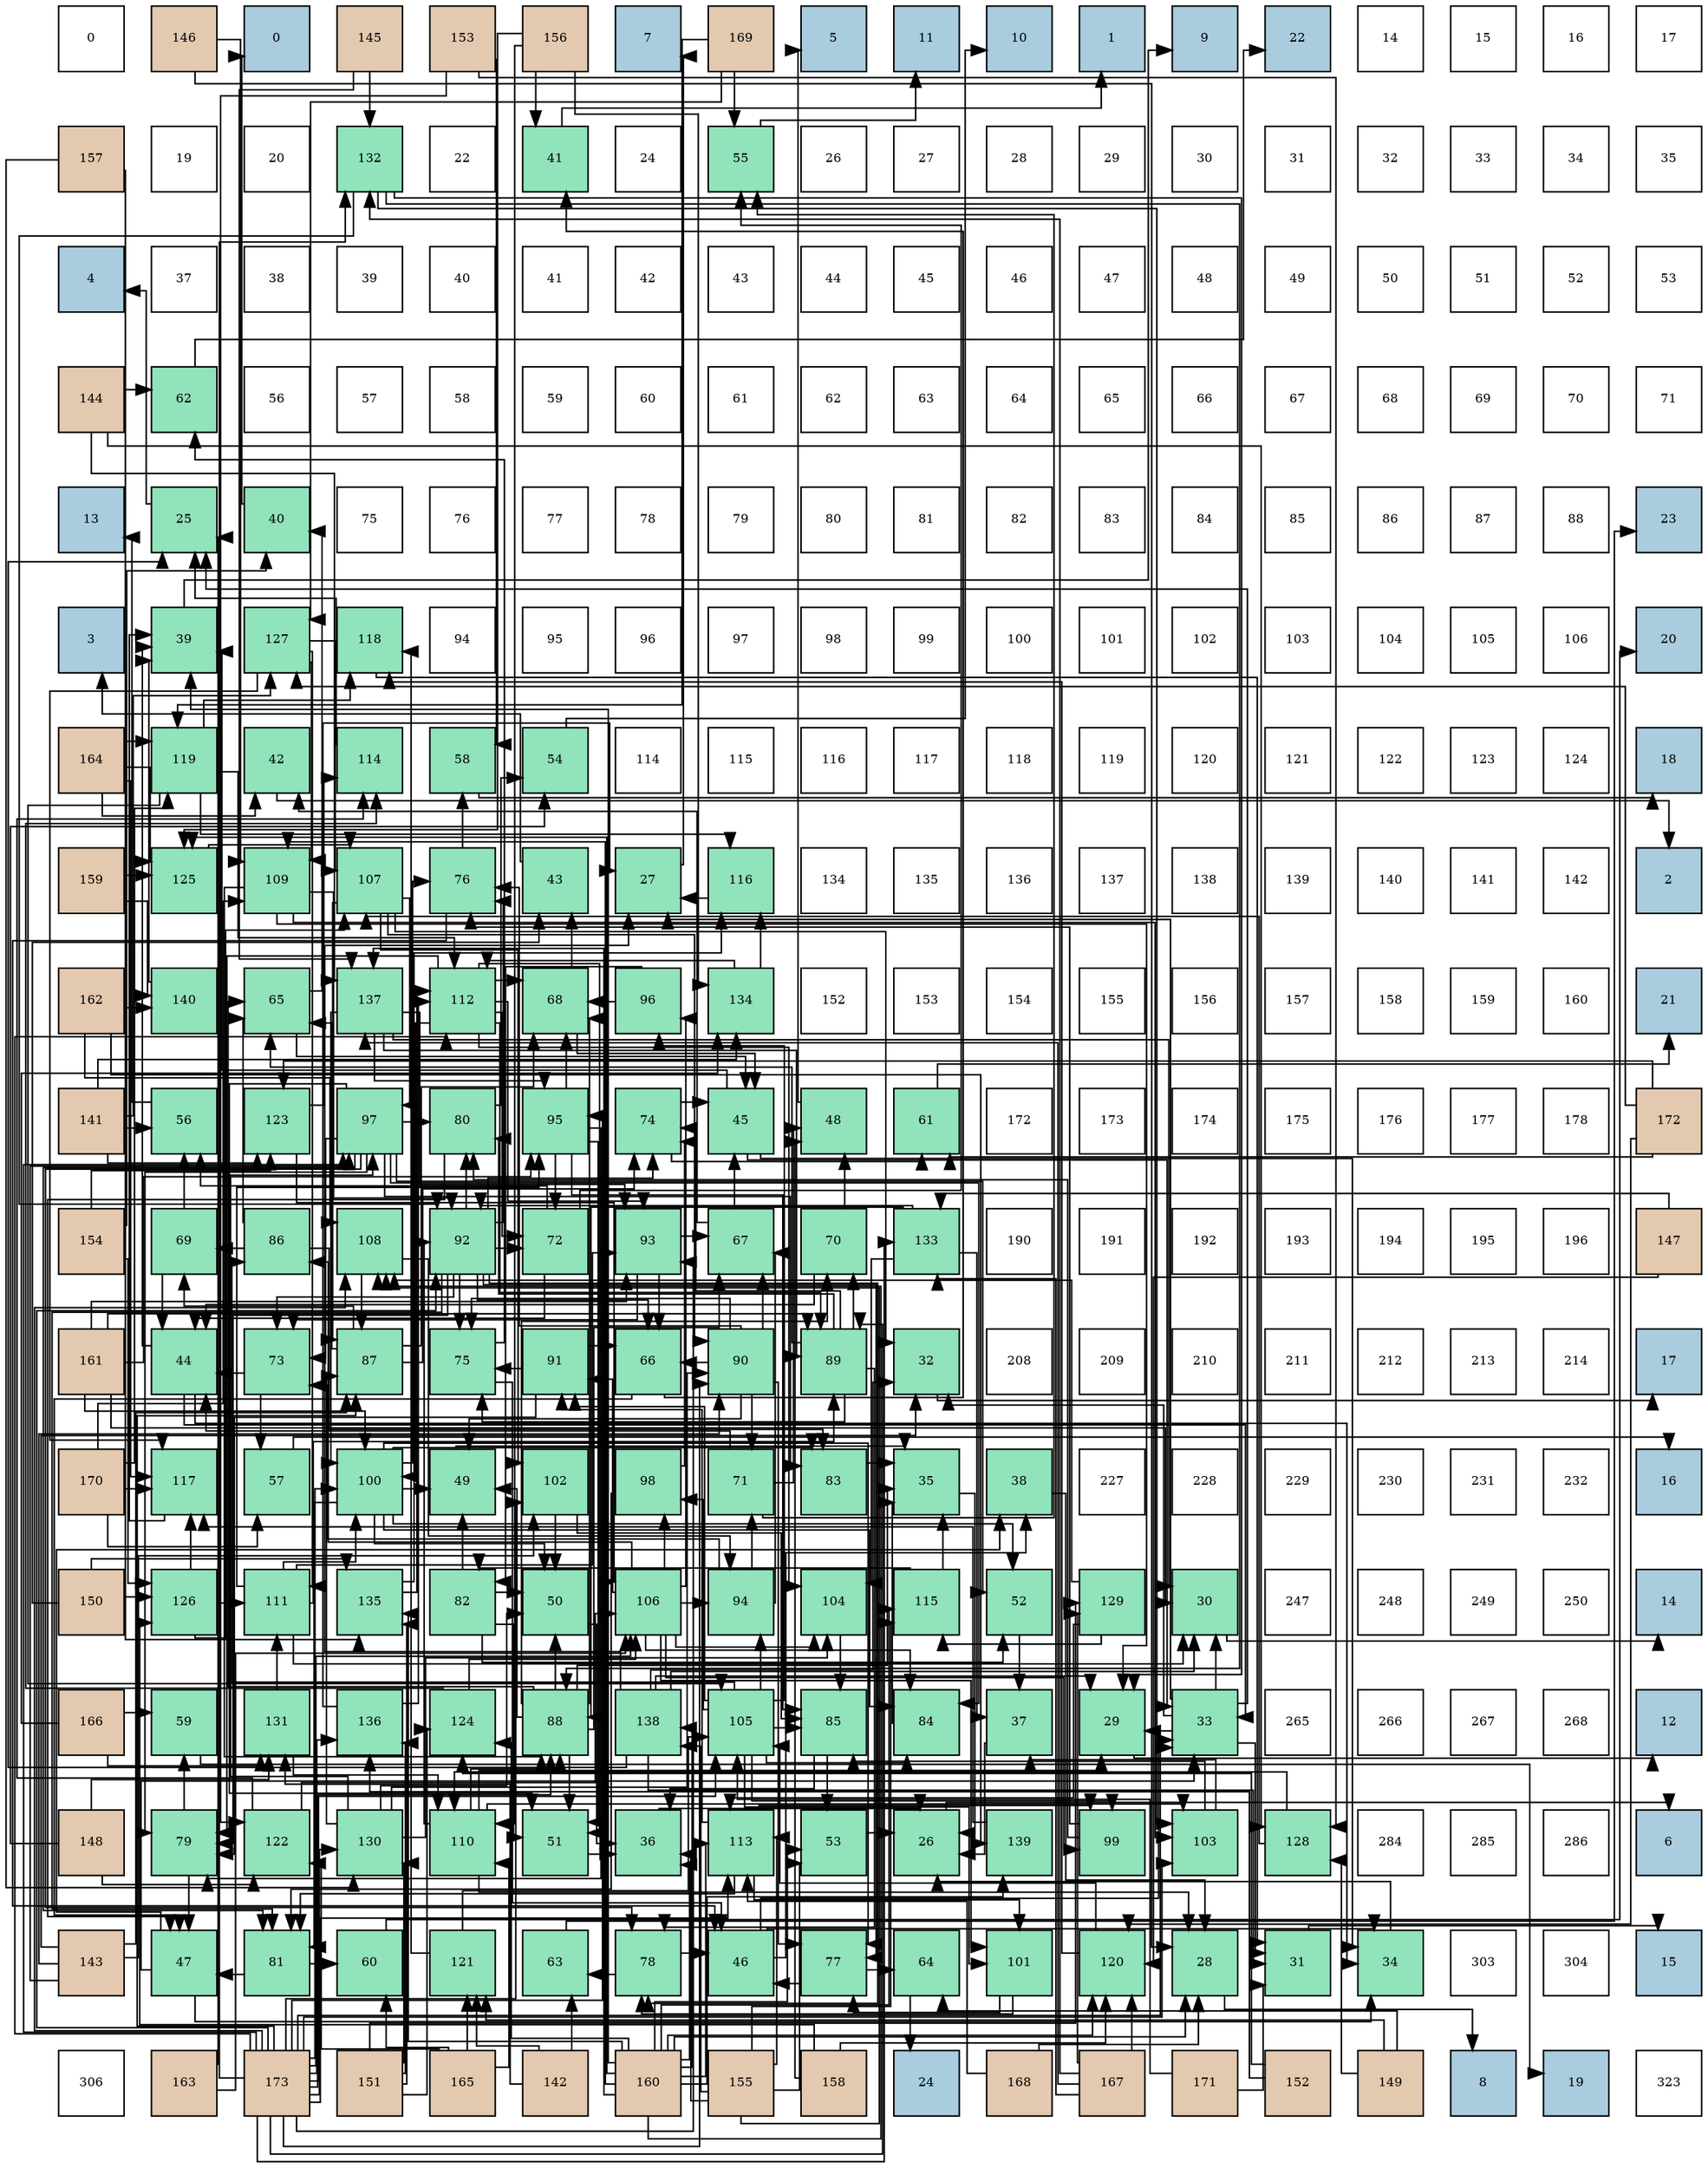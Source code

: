 digraph layout{
 rankdir=TB;
 splines=ortho;
 node [style=filled shape=square fixedsize=true width=0.6];
0[label="0", fontsize=8, fillcolor="#ffffff"];
1[label="146", fontsize=8, fillcolor="#e3c9af"];
2[label="0", fontsize=8, fillcolor="#a9ccde"];
3[label="145", fontsize=8, fillcolor="#e3c9af"];
4[label="153", fontsize=8, fillcolor="#e3c9af"];
5[label="156", fontsize=8, fillcolor="#e3c9af"];
6[label="7", fontsize=8, fillcolor="#a9ccde"];
7[label="169", fontsize=8, fillcolor="#e3c9af"];
8[label="5", fontsize=8, fillcolor="#a9ccde"];
9[label="11", fontsize=8, fillcolor="#a9ccde"];
10[label="10", fontsize=8, fillcolor="#a9ccde"];
11[label="1", fontsize=8, fillcolor="#a9ccde"];
12[label="9", fontsize=8, fillcolor="#a9ccde"];
13[label="22", fontsize=8, fillcolor="#a9ccde"];
14[label="14", fontsize=8, fillcolor="#ffffff"];
15[label="15", fontsize=8, fillcolor="#ffffff"];
16[label="16", fontsize=8, fillcolor="#ffffff"];
17[label="17", fontsize=8, fillcolor="#ffffff"];
18[label="157", fontsize=8, fillcolor="#e3c9af"];
19[label="19", fontsize=8, fillcolor="#ffffff"];
20[label="20", fontsize=8, fillcolor="#ffffff"];
21[label="132", fontsize=8, fillcolor="#91e3bb"];
22[label="22", fontsize=8, fillcolor="#ffffff"];
23[label="41", fontsize=8, fillcolor="#91e3bb"];
24[label="24", fontsize=8, fillcolor="#ffffff"];
25[label="55", fontsize=8, fillcolor="#91e3bb"];
26[label="26", fontsize=8, fillcolor="#ffffff"];
27[label="27", fontsize=8, fillcolor="#ffffff"];
28[label="28", fontsize=8, fillcolor="#ffffff"];
29[label="29", fontsize=8, fillcolor="#ffffff"];
30[label="30", fontsize=8, fillcolor="#ffffff"];
31[label="31", fontsize=8, fillcolor="#ffffff"];
32[label="32", fontsize=8, fillcolor="#ffffff"];
33[label="33", fontsize=8, fillcolor="#ffffff"];
34[label="34", fontsize=8, fillcolor="#ffffff"];
35[label="35", fontsize=8, fillcolor="#ffffff"];
36[label="4", fontsize=8, fillcolor="#a9ccde"];
37[label="37", fontsize=8, fillcolor="#ffffff"];
38[label="38", fontsize=8, fillcolor="#ffffff"];
39[label="39", fontsize=8, fillcolor="#ffffff"];
40[label="40", fontsize=8, fillcolor="#ffffff"];
41[label="41", fontsize=8, fillcolor="#ffffff"];
42[label="42", fontsize=8, fillcolor="#ffffff"];
43[label="43", fontsize=8, fillcolor="#ffffff"];
44[label="44", fontsize=8, fillcolor="#ffffff"];
45[label="45", fontsize=8, fillcolor="#ffffff"];
46[label="46", fontsize=8, fillcolor="#ffffff"];
47[label="47", fontsize=8, fillcolor="#ffffff"];
48[label="48", fontsize=8, fillcolor="#ffffff"];
49[label="49", fontsize=8, fillcolor="#ffffff"];
50[label="50", fontsize=8, fillcolor="#ffffff"];
51[label="51", fontsize=8, fillcolor="#ffffff"];
52[label="52", fontsize=8, fillcolor="#ffffff"];
53[label="53", fontsize=8, fillcolor="#ffffff"];
54[label="144", fontsize=8, fillcolor="#e3c9af"];
55[label="62", fontsize=8, fillcolor="#91e3bb"];
56[label="56", fontsize=8, fillcolor="#ffffff"];
57[label="57", fontsize=8, fillcolor="#ffffff"];
58[label="58", fontsize=8, fillcolor="#ffffff"];
59[label="59", fontsize=8, fillcolor="#ffffff"];
60[label="60", fontsize=8, fillcolor="#ffffff"];
61[label="61", fontsize=8, fillcolor="#ffffff"];
62[label="62", fontsize=8, fillcolor="#ffffff"];
63[label="63", fontsize=8, fillcolor="#ffffff"];
64[label="64", fontsize=8, fillcolor="#ffffff"];
65[label="65", fontsize=8, fillcolor="#ffffff"];
66[label="66", fontsize=8, fillcolor="#ffffff"];
67[label="67", fontsize=8, fillcolor="#ffffff"];
68[label="68", fontsize=8, fillcolor="#ffffff"];
69[label="69", fontsize=8, fillcolor="#ffffff"];
70[label="70", fontsize=8, fillcolor="#ffffff"];
71[label="71", fontsize=8, fillcolor="#ffffff"];
72[label="13", fontsize=8, fillcolor="#a9ccde"];
73[label="25", fontsize=8, fillcolor="#91e3bb"];
74[label="40", fontsize=8, fillcolor="#91e3bb"];
75[label="75", fontsize=8, fillcolor="#ffffff"];
76[label="76", fontsize=8, fillcolor="#ffffff"];
77[label="77", fontsize=8, fillcolor="#ffffff"];
78[label="78", fontsize=8, fillcolor="#ffffff"];
79[label="79", fontsize=8, fillcolor="#ffffff"];
80[label="80", fontsize=8, fillcolor="#ffffff"];
81[label="81", fontsize=8, fillcolor="#ffffff"];
82[label="82", fontsize=8, fillcolor="#ffffff"];
83[label="83", fontsize=8, fillcolor="#ffffff"];
84[label="84", fontsize=8, fillcolor="#ffffff"];
85[label="85", fontsize=8, fillcolor="#ffffff"];
86[label="86", fontsize=8, fillcolor="#ffffff"];
87[label="87", fontsize=8, fillcolor="#ffffff"];
88[label="88", fontsize=8, fillcolor="#ffffff"];
89[label="23", fontsize=8, fillcolor="#a9ccde"];
90[label="3", fontsize=8, fillcolor="#a9ccde"];
91[label="39", fontsize=8, fillcolor="#91e3bb"];
92[label="127", fontsize=8, fillcolor="#91e3bb"];
93[label="118", fontsize=8, fillcolor="#91e3bb"];
94[label="94", fontsize=8, fillcolor="#ffffff"];
95[label="95", fontsize=8, fillcolor="#ffffff"];
96[label="96", fontsize=8, fillcolor="#ffffff"];
97[label="97", fontsize=8, fillcolor="#ffffff"];
98[label="98", fontsize=8, fillcolor="#ffffff"];
99[label="99", fontsize=8, fillcolor="#ffffff"];
100[label="100", fontsize=8, fillcolor="#ffffff"];
101[label="101", fontsize=8, fillcolor="#ffffff"];
102[label="102", fontsize=8, fillcolor="#ffffff"];
103[label="103", fontsize=8, fillcolor="#ffffff"];
104[label="104", fontsize=8, fillcolor="#ffffff"];
105[label="105", fontsize=8, fillcolor="#ffffff"];
106[label="106", fontsize=8, fillcolor="#ffffff"];
107[label="20", fontsize=8, fillcolor="#a9ccde"];
108[label="164", fontsize=8, fillcolor="#e3c9af"];
109[label="119", fontsize=8, fillcolor="#91e3bb"];
110[label="42", fontsize=8, fillcolor="#91e3bb"];
111[label="114", fontsize=8, fillcolor="#91e3bb"];
112[label="58", fontsize=8, fillcolor="#91e3bb"];
113[label="54", fontsize=8, fillcolor="#91e3bb"];
114[label="114", fontsize=8, fillcolor="#ffffff"];
115[label="115", fontsize=8, fillcolor="#ffffff"];
116[label="116", fontsize=8, fillcolor="#ffffff"];
117[label="117", fontsize=8, fillcolor="#ffffff"];
118[label="118", fontsize=8, fillcolor="#ffffff"];
119[label="119", fontsize=8, fillcolor="#ffffff"];
120[label="120", fontsize=8, fillcolor="#ffffff"];
121[label="121", fontsize=8, fillcolor="#ffffff"];
122[label="122", fontsize=8, fillcolor="#ffffff"];
123[label="123", fontsize=8, fillcolor="#ffffff"];
124[label="124", fontsize=8, fillcolor="#ffffff"];
125[label="18", fontsize=8, fillcolor="#a9ccde"];
126[label="159", fontsize=8, fillcolor="#e3c9af"];
127[label="125", fontsize=8, fillcolor="#91e3bb"];
128[label="109", fontsize=8, fillcolor="#91e3bb"];
129[label="107", fontsize=8, fillcolor="#91e3bb"];
130[label="76", fontsize=8, fillcolor="#91e3bb"];
131[label="43", fontsize=8, fillcolor="#91e3bb"];
132[label="27", fontsize=8, fillcolor="#91e3bb"];
133[label="116", fontsize=8, fillcolor="#91e3bb"];
134[label="134", fontsize=8, fillcolor="#ffffff"];
135[label="135", fontsize=8, fillcolor="#ffffff"];
136[label="136", fontsize=8, fillcolor="#ffffff"];
137[label="137", fontsize=8, fillcolor="#ffffff"];
138[label="138", fontsize=8, fillcolor="#ffffff"];
139[label="139", fontsize=8, fillcolor="#ffffff"];
140[label="140", fontsize=8, fillcolor="#ffffff"];
141[label="141", fontsize=8, fillcolor="#ffffff"];
142[label="142", fontsize=8, fillcolor="#ffffff"];
143[label="2", fontsize=8, fillcolor="#a9ccde"];
144[label="162", fontsize=8, fillcolor="#e3c9af"];
145[label="140", fontsize=8, fillcolor="#91e3bb"];
146[label="65", fontsize=8, fillcolor="#91e3bb"];
147[label="137", fontsize=8, fillcolor="#91e3bb"];
148[label="112", fontsize=8, fillcolor="#91e3bb"];
149[label="68", fontsize=8, fillcolor="#91e3bb"];
150[label="96", fontsize=8, fillcolor="#91e3bb"];
151[label="134", fontsize=8, fillcolor="#91e3bb"];
152[label="152", fontsize=8, fillcolor="#ffffff"];
153[label="153", fontsize=8, fillcolor="#ffffff"];
154[label="154", fontsize=8, fillcolor="#ffffff"];
155[label="155", fontsize=8, fillcolor="#ffffff"];
156[label="156", fontsize=8, fillcolor="#ffffff"];
157[label="157", fontsize=8, fillcolor="#ffffff"];
158[label="158", fontsize=8, fillcolor="#ffffff"];
159[label="159", fontsize=8, fillcolor="#ffffff"];
160[label="160", fontsize=8, fillcolor="#ffffff"];
161[label="21", fontsize=8, fillcolor="#a9ccde"];
162[label="141", fontsize=8, fillcolor="#e3c9af"];
163[label="56", fontsize=8, fillcolor="#91e3bb"];
164[label="123", fontsize=8, fillcolor="#91e3bb"];
165[label="97", fontsize=8, fillcolor="#91e3bb"];
166[label="80", fontsize=8, fillcolor="#91e3bb"];
167[label="95", fontsize=8, fillcolor="#91e3bb"];
168[label="74", fontsize=8, fillcolor="#91e3bb"];
169[label="45", fontsize=8, fillcolor="#91e3bb"];
170[label="48", fontsize=8, fillcolor="#91e3bb"];
171[label="61", fontsize=8, fillcolor="#91e3bb"];
172[label="172", fontsize=8, fillcolor="#ffffff"];
173[label="173", fontsize=8, fillcolor="#ffffff"];
174[label="174", fontsize=8, fillcolor="#ffffff"];
175[label="175", fontsize=8, fillcolor="#ffffff"];
176[label="176", fontsize=8, fillcolor="#ffffff"];
177[label="177", fontsize=8, fillcolor="#ffffff"];
178[label="178", fontsize=8, fillcolor="#ffffff"];
179[label="172", fontsize=8, fillcolor="#e3c9af"];
180[label="154", fontsize=8, fillcolor="#e3c9af"];
181[label="69", fontsize=8, fillcolor="#91e3bb"];
182[label="86", fontsize=8, fillcolor="#91e3bb"];
183[label="108", fontsize=8, fillcolor="#91e3bb"];
184[label="92", fontsize=8, fillcolor="#91e3bb"];
185[label="72", fontsize=8, fillcolor="#91e3bb"];
186[label="93", fontsize=8, fillcolor="#91e3bb"];
187[label="67", fontsize=8, fillcolor="#91e3bb"];
188[label="70", fontsize=8, fillcolor="#91e3bb"];
189[label="133", fontsize=8, fillcolor="#91e3bb"];
190[label="190", fontsize=8, fillcolor="#ffffff"];
191[label="191", fontsize=8, fillcolor="#ffffff"];
192[label="192", fontsize=8, fillcolor="#ffffff"];
193[label="193", fontsize=8, fillcolor="#ffffff"];
194[label="194", fontsize=8, fillcolor="#ffffff"];
195[label="195", fontsize=8, fillcolor="#ffffff"];
196[label="196", fontsize=8, fillcolor="#ffffff"];
197[label="147", fontsize=8, fillcolor="#e3c9af"];
198[label="161", fontsize=8, fillcolor="#e3c9af"];
199[label="44", fontsize=8, fillcolor="#91e3bb"];
200[label="73", fontsize=8, fillcolor="#91e3bb"];
201[label="87", fontsize=8, fillcolor="#91e3bb"];
202[label="75", fontsize=8, fillcolor="#91e3bb"];
203[label="91", fontsize=8, fillcolor="#91e3bb"];
204[label="66", fontsize=8, fillcolor="#91e3bb"];
205[label="90", fontsize=8, fillcolor="#91e3bb"];
206[label="89", fontsize=8, fillcolor="#91e3bb"];
207[label="32", fontsize=8, fillcolor="#91e3bb"];
208[label="208", fontsize=8, fillcolor="#ffffff"];
209[label="209", fontsize=8, fillcolor="#ffffff"];
210[label="210", fontsize=8, fillcolor="#ffffff"];
211[label="211", fontsize=8, fillcolor="#ffffff"];
212[label="212", fontsize=8, fillcolor="#ffffff"];
213[label="213", fontsize=8, fillcolor="#ffffff"];
214[label="214", fontsize=8, fillcolor="#ffffff"];
215[label="17", fontsize=8, fillcolor="#a9ccde"];
216[label="170", fontsize=8, fillcolor="#e3c9af"];
217[label="117", fontsize=8, fillcolor="#91e3bb"];
218[label="57", fontsize=8, fillcolor="#91e3bb"];
219[label="100", fontsize=8, fillcolor="#91e3bb"];
220[label="49", fontsize=8, fillcolor="#91e3bb"];
221[label="102", fontsize=8, fillcolor="#91e3bb"];
222[label="98", fontsize=8, fillcolor="#91e3bb"];
223[label="71", fontsize=8, fillcolor="#91e3bb"];
224[label="83", fontsize=8, fillcolor="#91e3bb"];
225[label="35", fontsize=8, fillcolor="#91e3bb"];
226[label="38", fontsize=8, fillcolor="#91e3bb"];
227[label="227", fontsize=8, fillcolor="#ffffff"];
228[label="228", fontsize=8, fillcolor="#ffffff"];
229[label="229", fontsize=8, fillcolor="#ffffff"];
230[label="230", fontsize=8, fillcolor="#ffffff"];
231[label="231", fontsize=8, fillcolor="#ffffff"];
232[label="232", fontsize=8, fillcolor="#ffffff"];
233[label="16", fontsize=8, fillcolor="#a9ccde"];
234[label="150", fontsize=8, fillcolor="#e3c9af"];
235[label="126", fontsize=8, fillcolor="#91e3bb"];
236[label="111", fontsize=8, fillcolor="#91e3bb"];
237[label="135", fontsize=8, fillcolor="#91e3bb"];
238[label="82", fontsize=8, fillcolor="#91e3bb"];
239[label="50", fontsize=8, fillcolor="#91e3bb"];
240[label="106", fontsize=8, fillcolor="#91e3bb"];
241[label="94", fontsize=8, fillcolor="#91e3bb"];
242[label="104", fontsize=8, fillcolor="#91e3bb"];
243[label="115", fontsize=8, fillcolor="#91e3bb"];
244[label="52", fontsize=8, fillcolor="#91e3bb"];
245[label="129", fontsize=8, fillcolor="#91e3bb"];
246[label="30", fontsize=8, fillcolor="#91e3bb"];
247[label="247", fontsize=8, fillcolor="#ffffff"];
248[label="248", fontsize=8, fillcolor="#ffffff"];
249[label="249", fontsize=8, fillcolor="#ffffff"];
250[label="250", fontsize=8, fillcolor="#ffffff"];
251[label="14", fontsize=8, fillcolor="#a9ccde"];
252[label="166", fontsize=8, fillcolor="#e3c9af"];
253[label="59", fontsize=8, fillcolor="#91e3bb"];
254[label="131", fontsize=8, fillcolor="#91e3bb"];
255[label="136", fontsize=8, fillcolor="#91e3bb"];
256[label="124", fontsize=8, fillcolor="#91e3bb"];
257[label="88", fontsize=8, fillcolor="#91e3bb"];
258[label="138", fontsize=8, fillcolor="#91e3bb"];
259[label="105", fontsize=8, fillcolor="#91e3bb"];
260[label="85", fontsize=8, fillcolor="#91e3bb"];
261[label="84", fontsize=8, fillcolor="#91e3bb"];
262[label="37", fontsize=8, fillcolor="#91e3bb"];
263[label="29", fontsize=8, fillcolor="#91e3bb"];
264[label="33", fontsize=8, fillcolor="#91e3bb"];
265[label="265", fontsize=8, fillcolor="#ffffff"];
266[label="266", fontsize=8, fillcolor="#ffffff"];
267[label="267", fontsize=8, fillcolor="#ffffff"];
268[label="268", fontsize=8, fillcolor="#ffffff"];
269[label="12", fontsize=8, fillcolor="#a9ccde"];
270[label="148", fontsize=8, fillcolor="#e3c9af"];
271[label="79", fontsize=8, fillcolor="#91e3bb"];
272[label="122", fontsize=8, fillcolor="#91e3bb"];
273[label="130", fontsize=8, fillcolor="#91e3bb"];
274[label="110", fontsize=8, fillcolor="#91e3bb"];
275[label="51", fontsize=8, fillcolor="#91e3bb"];
276[label="36", fontsize=8, fillcolor="#91e3bb"];
277[label="113", fontsize=8, fillcolor="#91e3bb"];
278[label="53", fontsize=8, fillcolor="#91e3bb"];
279[label="26", fontsize=8, fillcolor="#91e3bb"];
280[label="139", fontsize=8, fillcolor="#91e3bb"];
281[label="99", fontsize=8, fillcolor="#91e3bb"];
282[label="103", fontsize=8, fillcolor="#91e3bb"];
283[label="128", fontsize=8, fillcolor="#91e3bb"];
284[label="284", fontsize=8, fillcolor="#ffffff"];
285[label="285", fontsize=8, fillcolor="#ffffff"];
286[label="286", fontsize=8, fillcolor="#ffffff"];
287[label="6", fontsize=8, fillcolor="#a9ccde"];
288[label="143", fontsize=8, fillcolor="#e3c9af"];
289[label="47", fontsize=8, fillcolor="#91e3bb"];
290[label="81", fontsize=8, fillcolor="#91e3bb"];
291[label="60", fontsize=8, fillcolor="#91e3bb"];
292[label="121", fontsize=8, fillcolor="#91e3bb"];
293[label="63", fontsize=8, fillcolor="#91e3bb"];
294[label="78", fontsize=8, fillcolor="#91e3bb"];
295[label="46", fontsize=8, fillcolor="#91e3bb"];
296[label="77", fontsize=8, fillcolor="#91e3bb"];
297[label="64", fontsize=8, fillcolor="#91e3bb"];
298[label="101", fontsize=8, fillcolor="#91e3bb"];
299[label="120", fontsize=8, fillcolor="#91e3bb"];
300[label="28", fontsize=8, fillcolor="#91e3bb"];
301[label="31", fontsize=8, fillcolor="#91e3bb"];
302[label="34", fontsize=8, fillcolor="#91e3bb"];
303[label="303", fontsize=8, fillcolor="#ffffff"];
304[label="304", fontsize=8, fillcolor="#ffffff"];
305[label="15", fontsize=8, fillcolor="#a9ccde"];
306[label="306", fontsize=8, fillcolor="#ffffff"];
307[label="163", fontsize=8, fillcolor="#e3c9af"];
308[label="173", fontsize=8, fillcolor="#e3c9af"];
309[label="151", fontsize=8, fillcolor="#e3c9af"];
310[label="165", fontsize=8, fillcolor="#e3c9af"];
311[label="142", fontsize=8, fillcolor="#e3c9af"];
312[label="160", fontsize=8, fillcolor="#e3c9af"];
313[label="155", fontsize=8, fillcolor="#e3c9af"];
314[label="158", fontsize=8, fillcolor="#e3c9af"];
315[label="24", fontsize=8, fillcolor="#a9ccde"];
316[label="168", fontsize=8, fillcolor="#e3c9af"];
317[label="167", fontsize=8, fillcolor="#e3c9af"];
318[label="171", fontsize=8, fillcolor="#e3c9af"];
319[label="152", fontsize=8, fillcolor="#e3c9af"];
320[label="149", fontsize=8, fillcolor="#e3c9af"];
321[label="8", fontsize=8, fillcolor="#a9ccde"];
322[label="19", fontsize=8, fillcolor="#a9ccde"];
323[label="323", fontsize=8, fillcolor="#ffffff"];
edge [constraint=false, style=vis];73 -> 36;
279 -> 287;
132 -> 6;
300 -> 321;
263 -> 269;
246 -> 251;
301 -> 305;
207 -> 215;
264 -> 73;
264 -> 132;
264 -> 263;
264 -> 246;
264 -> 301;
264 -> 207;
302 -> 279;
225 -> 279;
276 -> 279;
262 -> 279;
226 -> 300;
91 -> 12;
74 -> 2;
23 -> 11;
110 -> 143;
131 -> 90;
199 -> 264;
199 -> 302;
199 -> 91;
169 -> 264;
169 -> 302;
169 -> 91;
295 -> 264;
295 -> 302;
295 -> 226;
289 -> 264;
289 -> 302;
289 -> 226;
170 -> 8;
220 -> 225;
239 -> 276;
275 -> 276;
244 -> 262;
278 -> 279;
113 -> 10;
25 -> 9;
163 -> 72;
218 -> 233;
112 -> 125;
253 -> 322;
291 -> 107;
171 -> 161;
55 -> 13;
293 -> 89;
297 -> 315;
146 -> 74;
146 -> 169;
204 -> 23;
204 -> 289;
187 -> 110;
187 -> 169;
149 -> 131;
149 -> 169;
181 -> 199;
181 -> 163;
188 -> 199;
188 -> 170;
223 -> 199;
223 -> 170;
223 -> 25;
185 -> 199;
185 -> 25;
185 -> 163;
200 -> 199;
200 -> 218;
168 -> 169;
168 -> 171;
202 -> 295;
202 -> 55;
130 -> 295;
130 -> 112;
296 -> 295;
296 -> 297;
294 -> 295;
294 -> 293;
271 -> 289;
271 -> 253;
166 -> 289;
166 -> 113;
290 -> 289;
290 -> 291;
238 -> 220;
238 -> 239;
238 -> 275;
238 -> 244;
224 -> 225;
261 -> 225;
260 -> 276;
260 -> 278;
182 -> 146;
182 -> 181;
182 -> 224;
201 -> 146;
201 -> 149;
201 -> 181;
201 -> 168;
257 -> 225;
257 -> 220;
257 -> 239;
257 -> 275;
257 -> 146;
257 -> 187;
257 -> 149;
257 -> 188;
206 -> 146;
206 -> 188;
206 -> 168;
206 -> 202;
206 -> 294;
206 -> 166;
205 -> 220;
205 -> 204;
205 -> 187;
205 -> 223;
205 -> 202;
205 -> 130;
205 -> 296;
203 -> 204;
203 -> 202;
203 -> 271;
184 -> 204;
184 -> 185;
184 -> 200;
184 -> 168;
184 -> 202;
184 -> 130;
184 -> 296;
184 -> 294;
184 -> 271;
184 -> 166;
184 -> 290;
186 -> 204;
186 -> 187;
186 -> 200;
241 -> 187;
241 -> 223;
241 -> 200;
167 -> 275;
167 -> 149;
167 -> 185;
167 -> 271;
167 -> 260;
150 -> 149;
150 -> 238;
165 -> 275;
165 -> 244;
165 -> 200;
165 -> 294;
165 -> 271;
165 -> 166;
165 -> 290;
165 -> 224;
165 -> 261;
222 -> 168;
222 -> 290;
281 -> 130;
281 -> 166;
219 -> 220;
219 -> 239;
219 -> 244;
219 -> 130;
219 -> 296;
219 -> 290;
219 -> 224;
219 -> 261;
298 -> 296;
298 -> 294;
221 -> 239;
221 -> 260;
282 -> 262;
282 -> 260;
242 -> 260;
259 -> 261;
259 -> 260;
259 -> 182;
259 -> 203;
259 -> 241;
259 -> 150;
259 -> 222;
259 -> 281;
259 -> 298;
240 -> 261;
240 -> 182;
240 -> 203;
240 -> 241;
240 -> 150;
240 -> 222;
240 -> 281;
240 -> 298;
240 -> 242;
129 -> 207;
129 -> 201;
129 -> 205;
129 -> 165;
129 -> 221;
183 -> 201;
183 -> 241;
128 -> 263;
128 -> 257;
128 -> 184;
128 -> 282;
274 -> 300;
274 -> 263;
274 -> 257;
274 -> 184;
274 -> 282;
236 -> 246;
236 -> 206;
236 -> 186;
236 -> 167;
236 -> 219;
148 -> 275;
148 -> 149;
148 -> 185;
148 -> 271;
148 -> 206;
148 -> 186;
148 -> 219;
148 -> 242;
277 -> 290;
277 -> 203;
277 -> 281;
277 -> 298;
111 -> 73;
243 -> 225;
243 -> 238;
133 -> 132;
217 -> 91;
93 -> 301;
109 -> 259;
109 -> 148;
109 -> 133;
109 -> 93;
299 -> 259;
299 -> 93;
292 -> 259;
292 -> 93;
272 -> 240;
272 -> 111;
164 -> 240;
164 -> 111;
256 -> 240;
256 -> 111;
127 -> 129;
235 -> 129;
235 -> 236;
235 -> 217;
92 -> 129;
92 -> 128;
92 -> 236;
92 -> 217;
283 -> 129;
283 -> 274;
245 -> 183;
245 -> 277;
245 -> 243;
273 -> 239;
273 -> 201;
273 -> 205;
273 -> 165;
273 -> 242;
254 -> 274;
254 -> 236;
21 -> 263;
21 -> 257;
21 -> 184;
21 -> 282;
189 -> 262;
189 -> 257;
189 -> 184;
189 -> 242;
151 -> 148;
151 -> 133;
237 -> 148;
237 -> 133;
255 -> 132;
255 -> 148;
147 -> 246;
147 -> 206;
147 -> 186;
147 -> 167;
147 -> 219;
258 -> 73;
258 -> 132;
258 -> 263;
258 -> 246;
258 -> 301;
258 -> 207;
280 -> 217;
145 -> 91;
162 -> 163;
162 -> 164;
162 -> 92;
162 -> 151;
311 -> 293;
311 -> 292;
311 -> 254;
288 -> 207;
288 -> 201;
288 -> 205;
288 -> 165;
288 -> 221;
54 -> 55;
54 -> 283;
54 -> 147;
3 -> 21;
3 -> 147;
1 -> 300;
1 -> 128;
197 -> 299;
197 -> 189;
270 -> 113;
270 -> 272;
270 -> 254;
320 -> 297;
320 -> 292;
320 -> 283;
234 -> 131;
234 -> 235;
234 -> 237;
309 -> 256;
309 -> 245;
309 -> 273;
309 -> 237;
309 -> 255;
319 -> 256;
319 -> 255;
4 -> 112;
4 -> 272;
4 -> 283;
180 -> 74;
180 -> 164;
180 -> 235;
313 -> 276;
313 -> 278;
313 -> 183;
313 -> 277;
313 -> 243;
313 -> 258;
5 -> 23;
5 -> 274;
5 -> 127;
5 -> 151;
18 -> 273;
18 -> 237;
314 -> 170;
314 -> 299;
314 -> 235;
126 -> 127;
126 -> 145;
312 -> 300;
312 -> 276;
312 -> 91;
312 -> 278;
312 -> 183;
312 -> 128;
312 -> 277;
312 -> 243;
312 -> 299;
312 -> 256;
312 -> 127;
312 -> 237;
312 -> 147;
312 -> 258;
312 -> 280;
198 -> 246;
198 -> 206;
198 -> 186;
198 -> 167;
198 -> 219;
144 -> 183;
144 -> 280;
144 -> 145;
307 -> 73;
307 -> 240;
108 -> 110;
108 -> 217;
108 -> 109;
108 -> 127;
310 -> 291;
310 -> 274;
310 -> 292;
310 -> 272;
252 -> 253;
252 -> 254;
252 -> 151;
317 -> 299;
317 -> 245;
317 -> 21;
317 -> 189;
317 -> 147;
316 -> 300;
316 -> 277;
7 -> 25;
7 -> 109;
7 -> 92;
216 -> 218;
216 -> 128;
216 -> 217;
216 -> 109;
318 -> 301;
318 -> 259;
179 -> 171;
179 -> 299;
179 -> 164;
179 -> 92;
308 -> 264;
308 -> 201;
308 -> 257;
308 -> 206;
308 -> 205;
308 -> 184;
308 -> 186;
308 -> 167;
308 -> 165;
308 -> 219;
308 -> 221;
308 -> 282;
308 -> 259;
308 -> 240;
308 -> 183;
308 -> 148;
308 -> 277;
308 -> 273;
308 -> 21;
308 -> 189;
308 -> 255;
edge [constraint=true, style=invis];
0 -> 18 -> 36 -> 54 -> 72 -> 90 -> 108 -> 126 -> 144 -> 162 -> 180 -> 198 -> 216 -> 234 -> 252 -> 270 -> 288 -> 306;
1 -> 19 -> 37 -> 55 -> 73 -> 91 -> 109 -> 127 -> 145 -> 163 -> 181 -> 199 -> 217 -> 235 -> 253 -> 271 -> 289 -> 307;
2 -> 20 -> 38 -> 56 -> 74 -> 92 -> 110 -> 128 -> 146 -> 164 -> 182 -> 200 -> 218 -> 236 -> 254 -> 272 -> 290 -> 308;
3 -> 21 -> 39 -> 57 -> 75 -> 93 -> 111 -> 129 -> 147 -> 165 -> 183 -> 201 -> 219 -> 237 -> 255 -> 273 -> 291 -> 309;
4 -> 22 -> 40 -> 58 -> 76 -> 94 -> 112 -> 130 -> 148 -> 166 -> 184 -> 202 -> 220 -> 238 -> 256 -> 274 -> 292 -> 310;
5 -> 23 -> 41 -> 59 -> 77 -> 95 -> 113 -> 131 -> 149 -> 167 -> 185 -> 203 -> 221 -> 239 -> 257 -> 275 -> 293 -> 311;
6 -> 24 -> 42 -> 60 -> 78 -> 96 -> 114 -> 132 -> 150 -> 168 -> 186 -> 204 -> 222 -> 240 -> 258 -> 276 -> 294 -> 312;
7 -> 25 -> 43 -> 61 -> 79 -> 97 -> 115 -> 133 -> 151 -> 169 -> 187 -> 205 -> 223 -> 241 -> 259 -> 277 -> 295 -> 313;
8 -> 26 -> 44 -> 62 -> 80 -> 98 -> 116 -> 134 -> 152 -> 170 -> 188 -> 206 -> 224 -> 242 -> 260 -> 278 -> 296 -> 314;
9 -> 27 -> 45 -> 63 -> 81 -> 99 -> 117 -> 135 -> 153 -> 171 -> 189 -> 207 -> 225 -> 243 -> 261 -> 279 -> 297 -> 315;
10 -> 28 -> 46 -> 64 -> 82 -> 100 -> 118 -> 136 -> 154 -> 172 -> 190 -> 208 -> 226 -> 244 -> 262 -> 280 -> 298 -> 316;
11 -> 29 -> 47 -> 65 -> 83 -> 101 -> 119 -> 137 -> 155 -> 173 -> 191 -> 209 -> 227 -> 245 -> 263 -> 281 -> 299 -> 317;
12 -> 30 -> 48 -> 66 -> 84 -> 102 -> 120 -> 138 -> 156 -> 174 -> 192 -> 210 -> 228 -> 246 -> 264 -> 282 -> 300 -> 318;
13 -> 31 -> 49 -> 67 -> 85 -> 103 -> 121 -> 139 -> 157 -> 175 -> 193 -> 211 -> 229 -> 247 -> 265 -> 283 -> 301 -> 319;
14 -> 32 -> 50 -> 68 -> 86 -> 104 -> 122 -> 140 -> 158 -> 176 -> 194 -> 212 -> 230 -> 248 -> 266 -> 284 -> 302 -> 320;
15 -> 33 -> 51 -> 69 -> 87 -> 105 -> 123 -> 141 -> 159 -> 177 -> 195 -> 213 -> 231 -> 249 -> 267 -> 285 -> 303 -> 321;
16 -> 34 -> 52 -> 70 -> 88 -> 106 -> 124 -> 142 -> 160 -> 178 -> 196 -> 214 -> 232 -> 250 -> 268 -> 286 -> 304 -> 322;
17 -> 35 -> 53 -> 71 -> 89 -> 107 -> 125 -> 143 -> 161 -> 179 -> 197 -> 215 -> 233 -> 251 -> 269 -> 287 -> 305 -> 323;
rank = same {0 -> 1 -> 2 -> 3 -> 4 -> 5 -> 6 -> 7 -> 8 -> 9 -> 10 -> 11 -> 12 -> 13 -> 14 -> 15 -> 16 -> 17};
rank = same {18 -> 19 -> 20 -> 21 -> 22 -> 23 -> 24 -> 25 -> 26 -> 27 -> 28 -> 29 -> 30 -> 31 -> 32 -> 33 -> 34 -> 35};
rank = same {36 -> 37 -> 38 -> 39 -> 40 -> 41 -> 42 -> 43 -> 44 -> 45 -> 46 -> 47 -> 48 -> 49 -> 50 -> 51 -> 52 -> 53};
rank = same {54 -> 55 -> 56 -> 57 -> 58 -> 59 -> 60 -> 61 -> 62 -> 63 -> 64 -> 65 -> 66 -> 67 -> 68 -> 69 -> 70 -> 71};
rank = same {72 -> 73 -> 74 -> 75 -> 76 -> 77 -> 78 -> 79 -> 80 -> 81 -> 82 -> 83 -> 84 -> 85 -> 86 -> 87 -> 88 -> 89};
rank = same {90 -> 91 -> 92 -> 93 -> 94 -> 95 -> 96 -> 97 -> 98 -> 99 -> 100 -> 101 -> 102 -> 103 -> 104 -> 105 -> 106 -> 107};
rank = same {108 -> 109 -> 110 -> 111 -> 112 -> 113 -> 114 -> 115 -> 116 -> 117 -> 118 -> 119 -> 120 -> 121 -> 122 -> 123 -> 124 -> 125};
rank = same {126 -> 127 -> 128 -> 129 -> 130 -> 131 -> 132 -> 133 -> 134 -> 135 -> 136 -> 137 -> 138 -> 139 -> 140 -> 141 -> 142 -> 143};
rank = same {144 -> 145 -> 146 -> 147 -> 148 -> 149 -> 150 -> 151 -> 152 -> 153 -> 154 -> 155 -> 156 -> 157 -> 158 -> 159 -> 160 -> 161};
rank = same {162 -> 163 -> 164 -> 165 -> 166 -> 167 -> 168 -> 169 -> 170 -> 171 -> 172 -> 173 -> 174 -> 175 -> 176 -> 177 -> 178 -> 179};
rank = same {180 -> 181 -> 182 -> 183 -> 184 -> 185 -> 186 -> 187 -> 188 -> 189 -> 190 -> 191 -> 192 -> 193 -> 194 -> 195 -> 196 -> 197};
rank = same {198 -> 199 -> 200 -> 201 -> 202 -> 203 -> 204 -> 205 -> 206 -> 207 -> 208 -> 209 -> 210 -> 211 -> 212 -> 213 -> 214 -> 215};
rank = same {216 -> 217 -> 218 -> 219 -> 220 -> 221 -> 222 -> 223 -> 224 -> 225 -> 226 -> 227 -> 228 -> 229 -> 230 -> 231 -> 232 -> 233};
rank = same {234 -> 235 -> 236 -> 237 -> 238 -> 239 -> 240 -> 241 -> 242 -> 243 -> 244 -> 245 -> 246 -> 247 -> 248 -> 249 -> 250 -> 251};
rank = same {252 -> 253 -> 254 -> 255 -> 256 -> 257 -> 258 -> 259 -> 260 -> 261 -> 262 -> 263 -> 264 -> 265 -> 266 -> 267 -> 268 -> 269};
rank = same {270 -> 271 -> 272 -> 273 -> 274 -> 275 -> 276 -> 277 -> 278 -> 279 -> 280 -> 281 -> 282 -> 283 -> 284 -> 285 -> 286 -> 287};
rank = same {288 -> 289 -> 290 -> 291 -> 292 -> 293 -> 294 -> 295 -> 296 -> 297 -> 298 -> 299 -> 300 -> 301 -> 302 -> 303 -> 304 -> 305};
rank = same {306 -> 307 -> 308 -> 309 -> 310 -> 311 -> 312 -> 313 -> 314 -> 315 -> 316 -> 317 -> 318 -> 319 -> 320 -> 321 -> 322 -> 323};
}